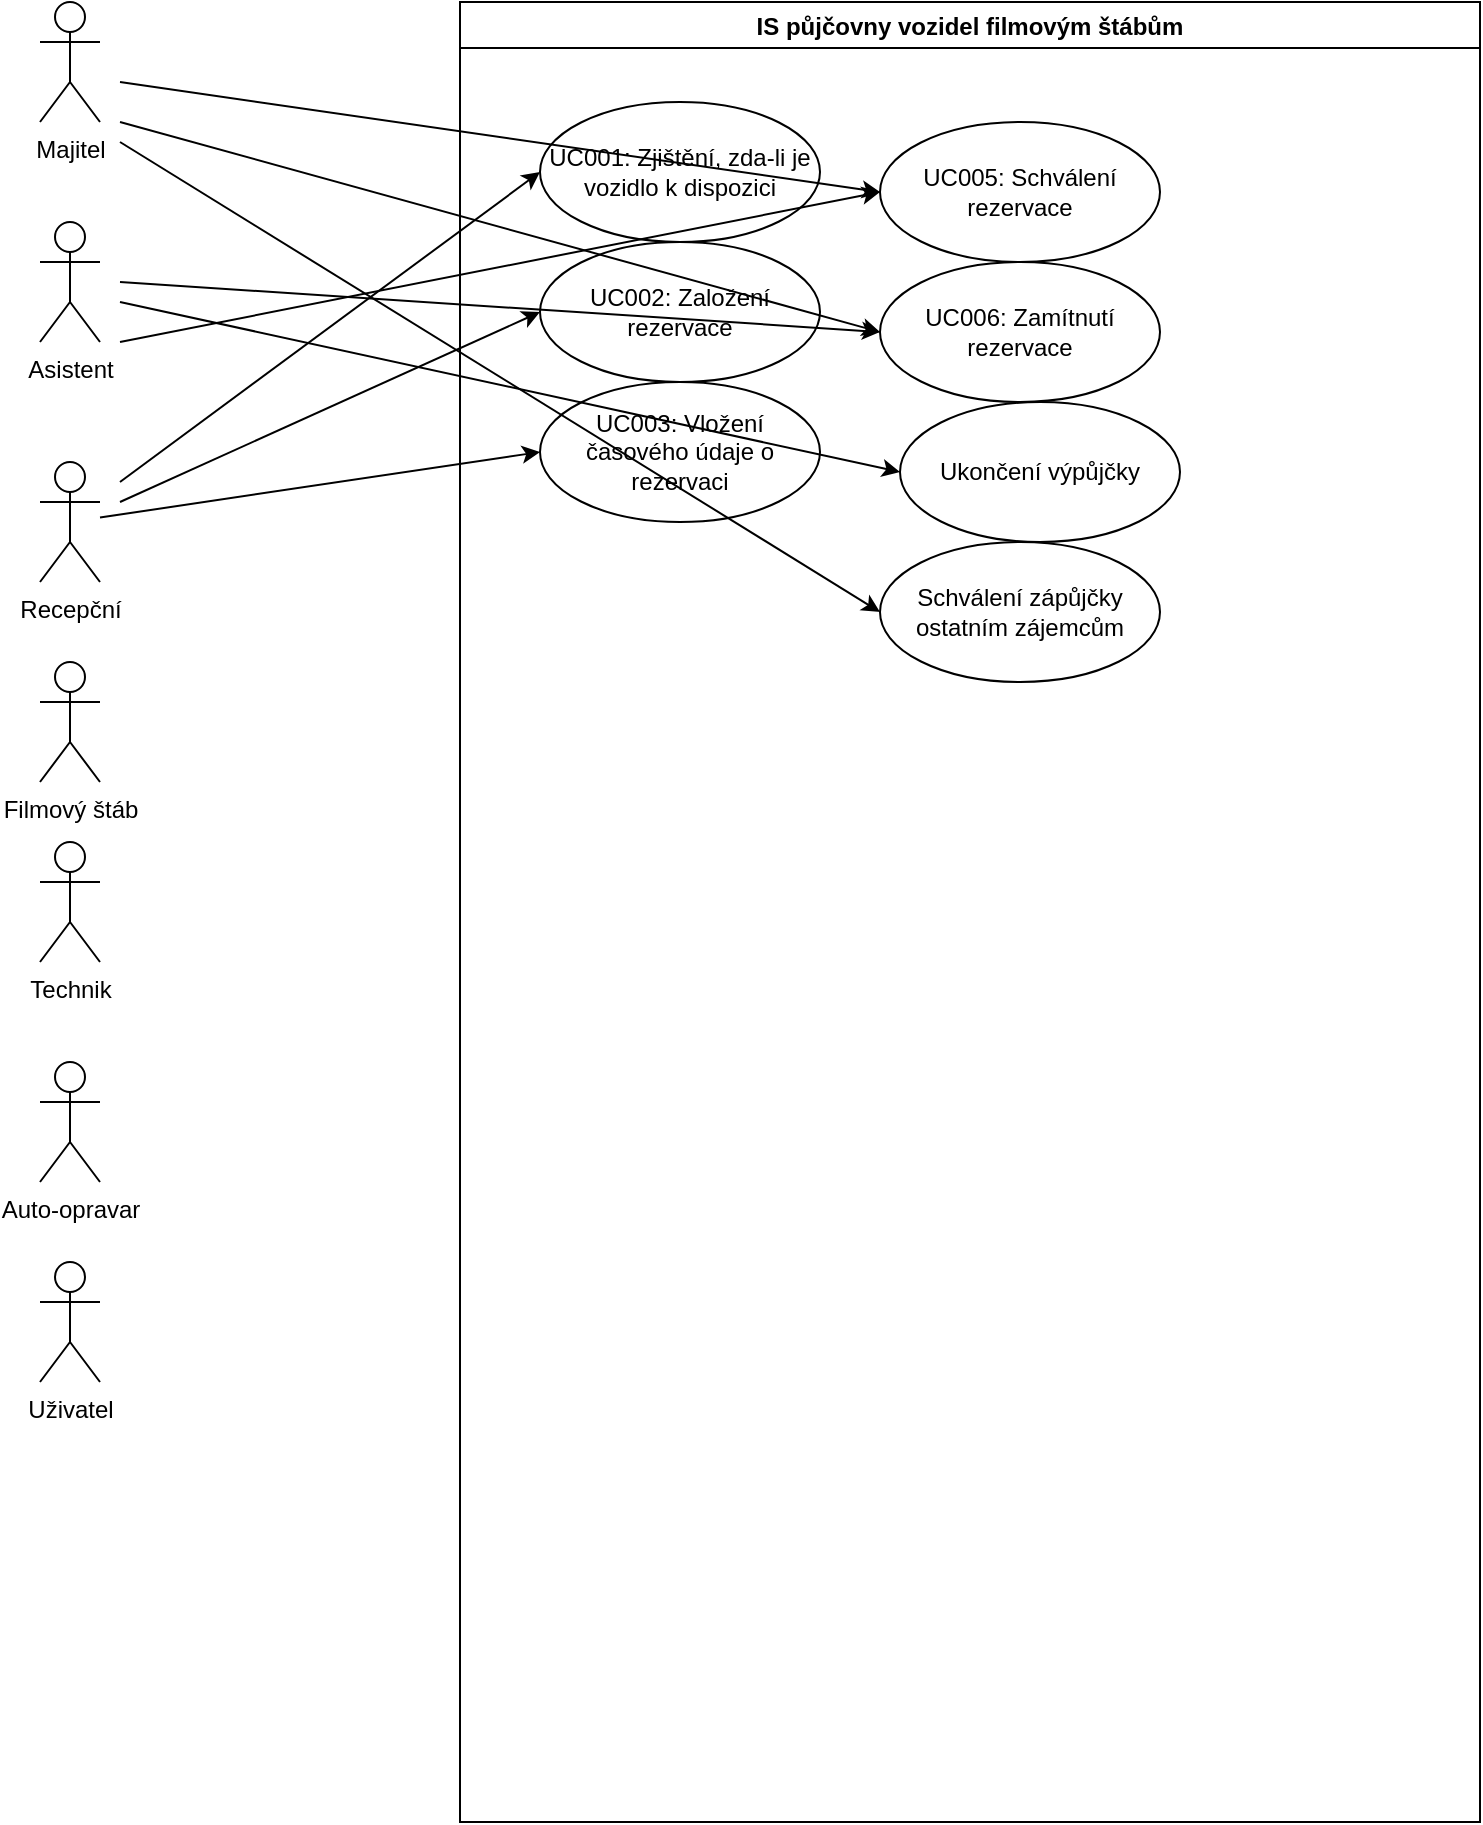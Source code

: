 <mxfile version="15.5.9" type="github">
  <diagram id="apy8Ngh781oBLHAfVLGE" name="Page-1">
    <mxGraphModel dx="1038" dy="546" grid="1" gridSize="10" guides="1" tooltips="1" connect="1" arrows="1" fold="1" page="1" pageScale="1" pageWidth="3300" pageHeight="4681" math="0" shadow="0">
      <root>
        <mxCell id="0" />
        <mxCell id="1" parent="0" />
        <mxCell id="m64D21JxlKDrZVXCHpGl-1" value="&lt;div&gt;Majitel&lt;/div&gt;" style="shape=umlActor;verticalLabelPosition=bottom;verticalAlign=top;html=1;outlineConnect=0;" parent="1" vertex="1">
          <mxGeometry x="70" y="80" width="30" height="60" as="geometry" />
        </mxCell>
        <mxCell id="m64D21JxlKDrZVXCHpGl-2" value="&lt;div&gt;Asistent&lt;/div&gt;&lt;div&gt;&lt;br&gt;&lt;/div&gt;" style="shape=umlActor;verticalLabelPosition=bottom;verticalAlign=top;html=1;outlineConnect=0;" parent="1" vertex="1">
          <mxGeometry x="70" y="190" width="30" height="60" as="geometry" />
        </mxCell>
        <mxCell id="m64D21JxlKDrZVXCHpGl-3" value="Recepční" style="shape=umlActor;verticalLabelPosition=bottom;verticalAlign=top;html=1;outlineConnect=0;" parent="1" vertex="1">
          <mxGeometry x="70" y="310" width="30" height="60" as="geometry" />
        </mxCell>
        <mxCell id="m64D21JxlKDrZVXCHpGl-6" value="Filmový štáb" style="shape=umlActor;verticalLabelPosition=bottom;verticalAlign=top;html=1;outlineConnect=0;" parent="1" vertex="1">
          <mxGeometry x="70" y="410" width="30" height="60" as="geometry" />
        </mxCell>
        <mxCell id="m64D21JxlKDrZVXCHpGl-7" value="Technik" style="shape=umlActor;verticalLabelPosition=bottom;verticalAlign=top;html=1;outlineConnect=0;" parent="1" vertex="1">
          <mxGeometry x="70" y="500" width="30" height="60" as="geometry" />
        </mxCell>
        <mxCell id="m64D21JxlKDrZVXCHpGl-9" value="Auto-opravar" style="shape=umlActor;verticalLabelPosition=bottom;verticalAlign=top;html=1;outlineConnect=0;" parent="1" vertex="1">
          <mxGeometry x="70" y="610" width="30" height="60" as="geometry" />
        </mxCell>
        <mxCell id="m64D21JxlKDrZVXCHpGl-11" value="IS půjčovny vozidel filmovým štábům" style="swimlane;" parent="1" vertex="1">
          <mxGeometry x="280" y="80" width="510" height="910" as="geometry" />
        </mxCell>
        <mxCell id="m64D21JxlKDrZVXCHpGl-13" value="UC001: Zjištění, zda-li je vozidlo k dispozici" style="ellipse;whiteSpace=wrap;html=1;" parent="m64D21JxlKDrZVXCHpGl-11" vertex="1">
          <mxGeometry x="40" y="50" width="140" height="70" as="geometry" />
        </mxCell>
        <mxCell id="m64D21JxlKDrZVXCHpGl-15" value="UC002: Založení rezervace" style="ellipse;whiteSpace=wrap;html=1;" parent="m64D21JxlKDrZVXCHpGl-11" vertex="1">
          <mxGeometry x="40" y="120" width="140" height="70" as="geometry" />
        </mxCell>
        <mxCell id="m64D21JxlKDrZVXCHpGl-17" value="UC003: Vložení časového údaje o rezervaci" style="ellipse;whiteSpace=wrap;html=1;" parent="m64D21JxlKDrZVXCHpGl-11" vertex="1">
          <mxGeometry x="40" y="190" width="140" height="70" as="geometry" />
        </mxCell>
        <mxCell id="m64D21JxlKDrZVXCHpGl-21" value="UC005: Schválení rezervace" style="ellipse;whiteSpace=wrap;html=1;" parent="m64D21JxlKDrZVXCHpGl-11" vertex="1">
          <mxGeometry x="210" y="60" width="140" height="70" as="geometry" />
        </mxCell>
        <mxCell id="m64D21JxlKDrZVXCHpGl-23" value="UC006: Zamítnutí rezervace" style="ellipse;whiteSpace=wrap;html=1;" parent="m64D21JxlKDrZVXCHpGl-11" vertex="1">
          <mxGeometry x="210" y="130" width="140" height="70" as="geometry" />
        </mxCell>
        <mxCell id="rS2RggNhqOTAi8GMfx9j-12" value="Ukončení výpůjčky" style="ellipse;whiteSpace=wrap;html=1;" vertex="1" parent="m64D21JxlKDrZVXCHpGl-11">
          <mxGeometry x="220" y="200" width="140" height="70" as="geometry" />
        </mxCell>
        <mxCell id="rS2RggNhqOTAi8GMfx9j-14" value="Schválení zápůjčky ostatním zájemcům" style="ellipse;whiteSpace=wrap;html=1;" vertex="1" parent="m64D21JxlKDrZVXCHpGl-11">
          <mxGeometry x="210" y="270" width="140" height="70" as="geometry" />
        </mxCell>
        <mxCell id="m64D21JxlKDrZVXCHpGl-29" value="&lt;div&gt;Uživatel&lt;/div&gt;&lt;div&gt;&lt;br&gt;&lt;/div&gt;" style="shape=umlActor;verticalLabelPosition=bottom;verticalAlign=top;html=1;outlineConnect=0;" parent="1" vertex="1">
          <mxGeometry x="70" y="710" width="30" height="60" as="geometry" />
        </mxCell>
        <mxCell id="rS2RggNhqOTAi8GMfx9j-1" value="" style="endArrow=classic;html=1;rounded=0;entryX=0;entryY=0.5;entryDx=0;entryDy=0;" edge="1" parent="1" target="m64D21JxlKDrZVXCHpGl-13">
          <mxGeometry width="50" height="50" relative="1" as="geometry">
            <mxPoint x="110" y="320" as="sourcePoint" />
            <mxPoint x="310" y="170" as="targetPoint" />
          </mxGeometry>
        </mxCell>
        <mxCell id="rS2RggNhqOTAi8GMfx9j-2" value="" style="endArrow=classic;html=1;rounded=0;entryX=0;entryY=0.5;entryDx=0;entryDy=0;" edge="1" parent="1" target="m64D21JxlKDrZVXCHpGl-15">
          <mxGeometry width="50" height="50" relative="1" as="geometry">
            <mxPoint x="110" y="330" as="sourcePoint" />
            <mxPoint x="160" y="320" as="targetPoint" />
          </mxGeometry>
        </mxCell>
        <mxCell id="rS2RggNhqOTAi8GMfx9j-3" value="" style="endArrow=classic;html=1;rounded=0;entryX=0;entryY=0.5;entryDx=0;entryDy=0;" edge="1" parent="1" source="m64D21JxlKDrZVXCHpGl-3" target="m64D21JxlKDrZVXCHpGl-17">
          <mxGeometry width="50" height="50" relative="1" as="geometry">
            <mxPoint x="170" y="370" as="sourcePoint" />
            <mxPoint x="220" y="320" as="targetPoint" />
          </mxGeometry>
        </mxCell>
        <mxCell id="rS2RggNhqOTAi8GMfx9j-4" value="" style="endArrow=classic;html=1;rounded=0;entryX=0;entryY=0.5;entryDx=0;entryDy=0;" edge="1" parent="1" target="m64D21JxlKDrZVXCHpGl-21">
          <mxGeometry width="50" height="50" relative="1" as="geometry">
            <mxPoint x="110" y="120" as="sourcePoint" />
            <mxPoint x="150" y="90" as="targetPoint" />
          </mxGeometry>
        </mxCell>
        <mxCell id="rS2RggNhqOTAi8GMfx9j-6" value="" style="endArrow=classic;html=1;rounded=0;entryX=0;entryY=0.5;entryDx=0;entryDy=0;" edge="1" parent="1" target="m64D21JxlKDrZVXCHpGl-21">
          <mxGeometry width="50" height="50" relative="1" as="geometry">
            <mxPoint x="110" y="250" as="sourcePoint" />
            <mxPoint x="160" y="200" as="targetPoint" />
          </mxGeometry>
        </mxCell>
        <mxCell id="rS2RggNhqOTAi8GMfx9j-7" value="" style="endArrow=classic;html=1;rounded=0;entryX=0;entryY=0.5;entryDx=0;entryDy=0;" edge="1" parent="1" target="m64D21JxlKDrZVXCHpGl-23">
          <mxGeometry width="50" height="50" relative="1" as="geometry">
            <mxPoint x="110" y="140" as="sourcePoint" />
            <mxPoint x="160" y="120" as="targetPoint" />
          </mxGeometry>
        </mxCell>
        <mxCell id="rS2RggNhqOTAi8GMfx9j-9" value="" style="endArrow=classic;html=1;rounded=0;entryX=0;entryY=0.5;entryDx=0;entryDy=0;" edge="1" parent="1" target="m64D21JxlKDrZVXCHpGl-23">
          <mxGeometry width="50" height="50" relative="1" as="geometry">
            <mxPoint x="110" y="220" as="sourcePoint" />
            <mxPoint x="160" y="200" as="targetPoint" />
          </mxGeometry>
        </mxCell>
        <mxCell id="rS2RggNhqOTAi8GMfx9j-11" value="" style="endArrow=classic;html=1;rounded=0;entryX=0;entryY=0.5;entryDx=0;entryDy=0;" edge="1" parent="1" target="rS2RggNhqOTAi8GMfx9j-12">
          <mxGeometry width="50" height="50" relative="1" as="geometry">
            <mxPoint x="110" y="230" as="sourcePoint" />
            <mxPoint x="520" y="320" as="targetPoint" />
          </mxGeometry>
        </mxCell>
        <mxCell id="rS2RggNhqOTAi8GMfx9j-16" value="" style="endArrow=classic;html=1;rounded=0;entryX=0;entryY=0.5;entryDx=0;entryDy=0;" edge="1" parent="1" target="rS2RggNhqOTAi8GMfx9j-14">
          <mxGeometry width="50" height="50" relative="1" as="geometry">
            <mxPoint x="110" y="150" as="sourcePoint" />
            <mxPoint x="160" y="110" as="targetPoint" />
          </mxGeometry>
        </mxCell>
      </root>
    </mxGraphModel>
  </diagram>
</mxfile>

